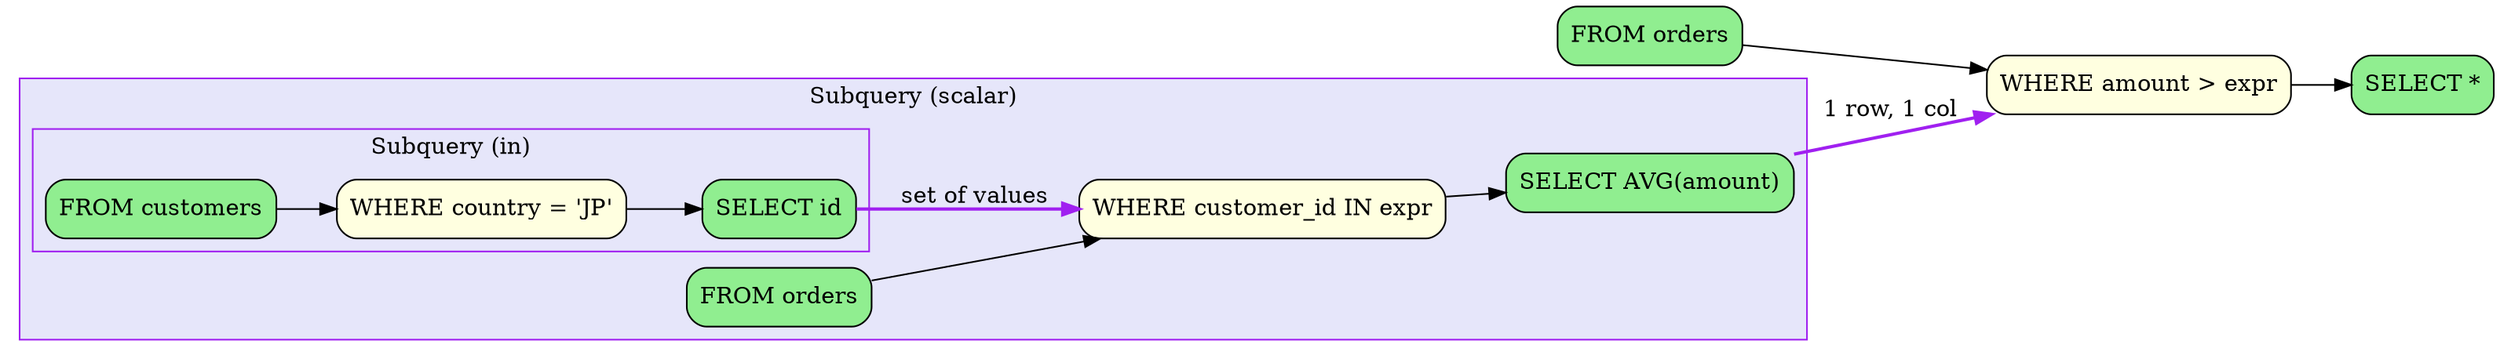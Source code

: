 digraph sqloflow {
  rankdir=LR;
  node [shape=box, style=rounded];

  // Node definitions
  node_0 [label="FROM orders", fillcolor=lightgreen, style="filled,rounded"];
  node_3 [label="SELECT *", fillcolor=lightgreen, style="filled,rounded"];
  node_1 [label="WHERE amount > expr", fillcolor=lightyellow, style="filled,rounded"];

  // Subquery 1
  subgraph cluster_node_2 {
    label="Subquery (scalar)";
    style=filled;
    fillcolor=lavender;
    color=purple;
    subq_0_node_0 [label="FROM orders", fillcolor=lightgreen, style="filled,rounded"];
    subq_0_node_1 [label="WHERE customer_id IN expr", fillcolor=lightyellow, style="filled,rounded"];
    subgraph cluster_subq_0_node_2 {
      label="Subquery (in)";
      style=filled;
      fillcolor=lavender;
      color=purple;
      subq_1_node_0 [label="FROM customers", fillcolor=lightgreen, style="filled,rounded"];
      subq_1_node_1 [label="WHERE country = 'JP'", fillcolor=lightyellow, style="filled,rounded"];
      subq_1_node_2 [label="SELECT id", fillcolor=lightgreen, style="filled,rounded"];
      subq_1_node_0 -> subq_1_node_1 [color=black];
      subq_1_node_1 -> subq_1_node_2 [color=black];
    }
    subq_1_node_2 -> subq_0_node_1 [color=purple, style=bold, label="set of values"];
    subq_0_node_3 [label="SELECT AVG(amount)", fillcolor=lightgreen, style="filled,rounded"];
    subq_0_node_0 -> subq_0_node_1 [color=black];
    subq_0_node_1 -> subq_0_node_3 [color=black];
  }
  subq_0_node_3 -> node_1 [color=purple, style=bold, label="1 row, 1 col"];

  // Edges
  node_0 -> node_1 [color=black];
  node_1 -> node_3 [color=black];
}